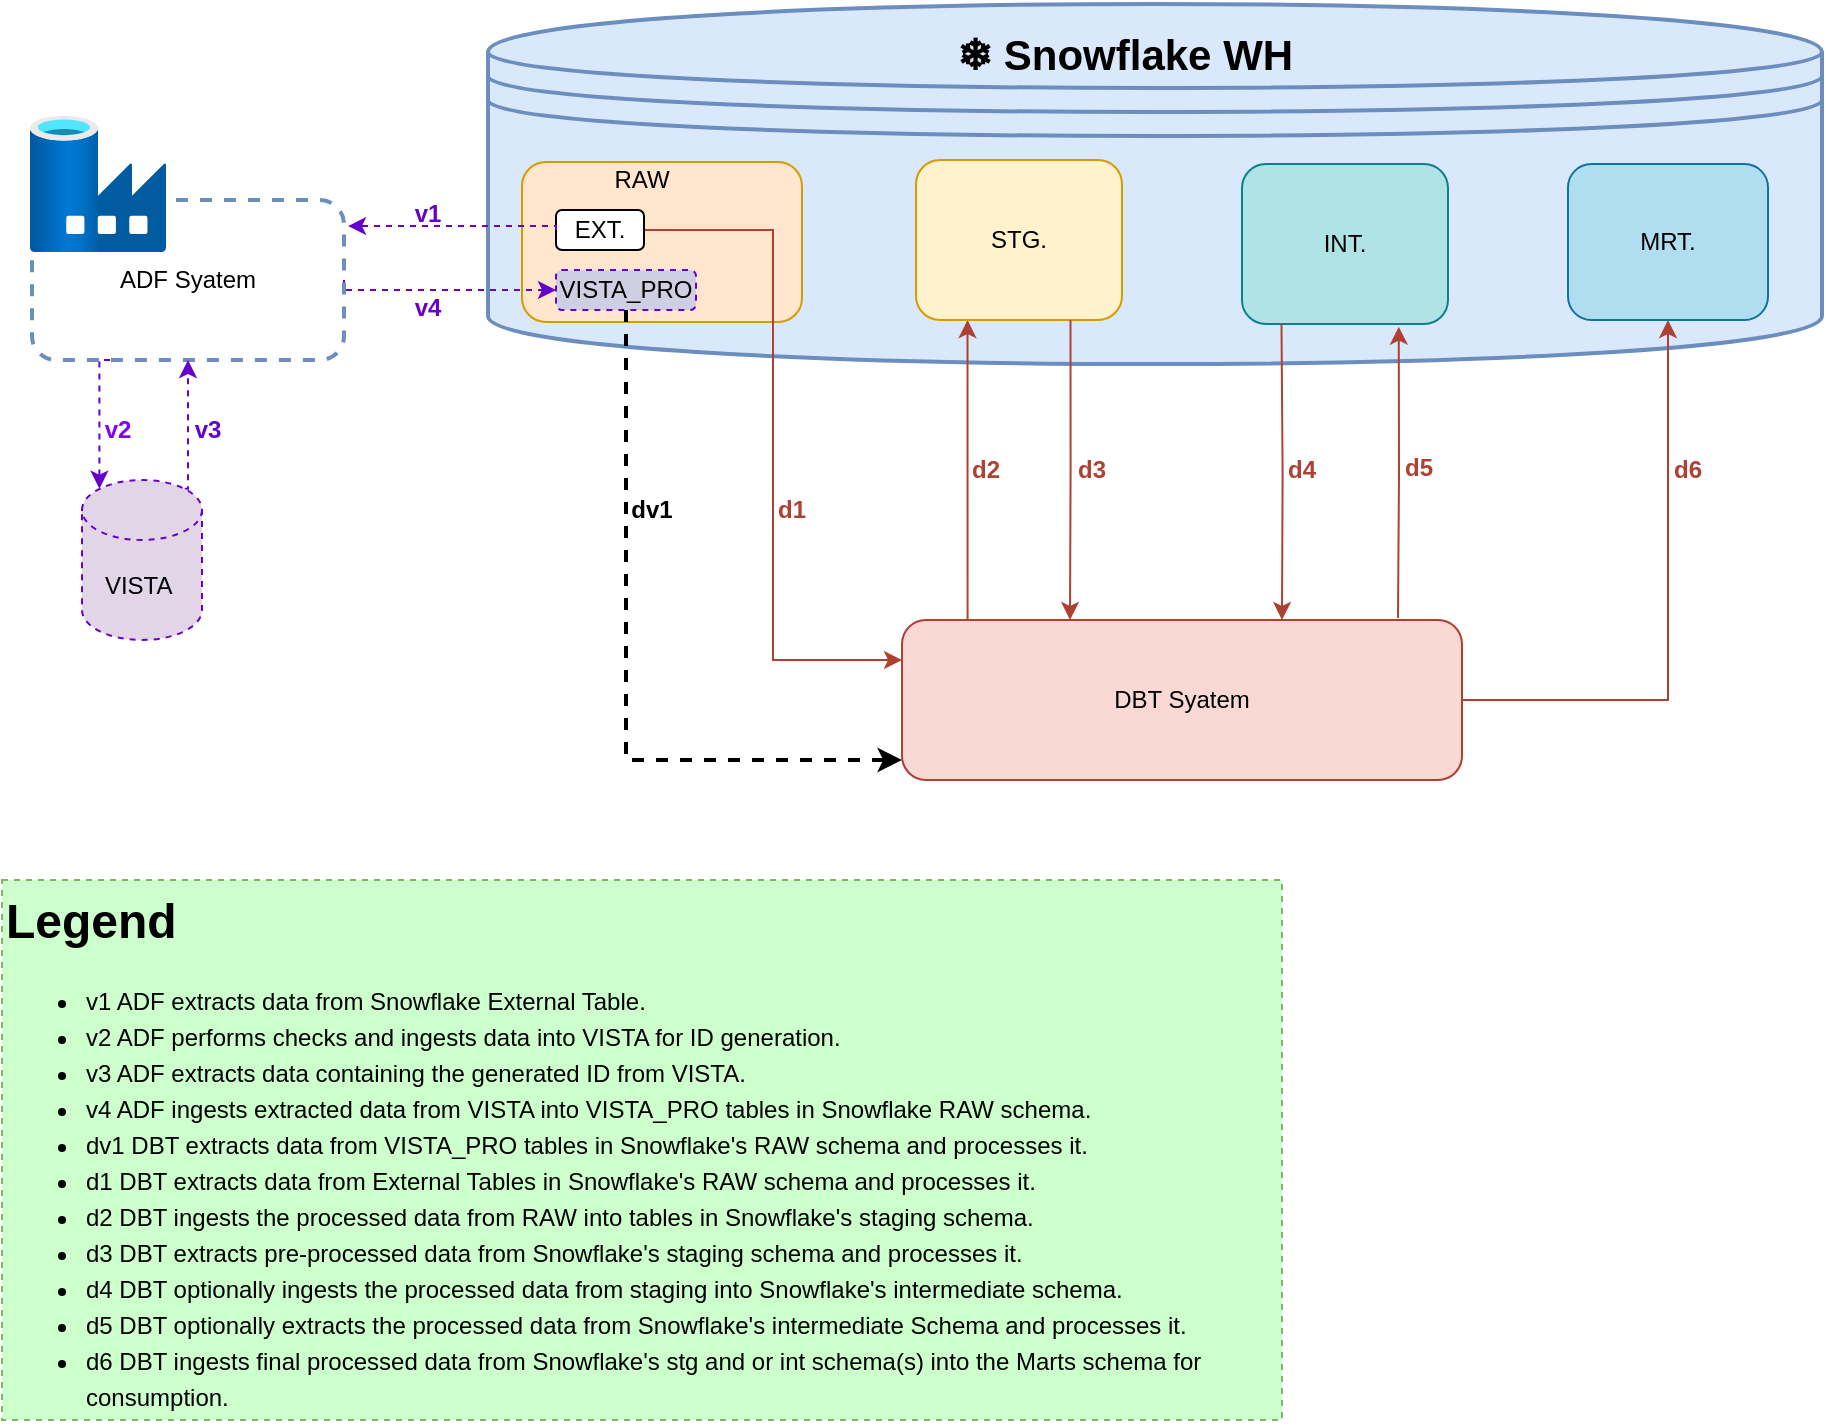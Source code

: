 <mxfile version="26.0.16">
  <diagram name="Page-1" id="TA6gXqDFzfyHmSNEqNzv">
    <mxGraphModel dx="1601" dy="453" grid="1" gridSize="10" guides="1" tooltips="1" connect="1" arrows="1" fold="1" page="1" pageScale="1" pageWidth="827" pageHeight="1169" math="0" shadow="0">
      <root>
        <mxCell id="0" />
        <mxCell id="1" parent="0" />
        <mxCell id="3lTf8zWU9LtMQArzml-N-13" value="" style="shape=datastore;whiteSpace=wrap;html=1;fillColor=#dae8fc;strokeColor=#6c8ebf;strokeWidth=2;" vertex="1" parent="1">
          <mxGeometry x="163" y="2" width="667" height="180" as="geometry" />
        </mxCell>
        <mxCell id="3lTf8zWU9LtMQArzml-N-26" style="edgeStyle=orthogonalEdgeStyle;rounded=0;orthogonalLoop=1;jettySize=auto;html=1;exitX=0.25;exitY=0;exitDx=0;exitDy=0;entryX=0.25;entryY=1;entryDx=0;entryDy=0;fillColor=#fad9d5;strokeColor=#ae4132;" edge="1" parent="1" source="3lTf8zWU9LtMQArzml-N-1" target="3lTf8zWU9LtMQArzml-N-4">
          <mxGeometry relative="1" as="geometry">
            <Array as="points">
              <mxPoint x="403" y="310" />
            </Array>
          </mxGeometry>
        </mxCell>
        <mxCell id="3lTf8zWU9LtMQArzml-N-29" style="edgeStyle=orthogonalEdgeStyle;rounded=0;orthogonalLoop=1;jettySize=auto;html=1;exitX=1;exitY=0.5;exitDx=0;exitDy=0;entryX=0.5;entryY=1;entryDx=0;entryDy=0;fillColor=#fad9d5;strokeColor=#AE4132;" edge="1" parent="1" source="3lTf8zWU9LtMQArzml-N-1" target="3lTf8zWU9LtMQArzml-N-5">
          <mxGeometry relative="1" as="geometry">
            <mxPoint x="669" y="350" as="sourcePoint" />
          </mxGeometry>
        </mxCell>
        <mxCell id="3lTf8zWU9LtMQArzml-N-1" value="DBT Syatem" style="rounded=1;whiteSpace=wrap;html=1;fillColor=#fad9d5;strokeColor=#ae4132;" vertex="1" parent="1">
          <mxGeometry x="370" y="310" width="280" height="80" as="geometry" />
        </mxCell>
        <mxCell id="3lTf8zWU9LtMQArzml-N-3" value="" style="rounded=1;whiteSpace=wrap;html=1;fillColor=#ffe6cc;strokeColor=#d79b00;" vertex="1" parent="1">
          <mxGeometry x="180" y="81" width="140" height="80" as="geometry" />
        </mxCell>
        <mxCell id="3lTf8zWU9LtMQArzml-N-4" value="STG." style="rounded=1;whiteSpace=wrap;html=1;fillColor=#FFF2CC;strokeColor=#d79b00;" vertex="1" parent="1">
          <mxGeometry x="377" y="80" width="103" height="80" as="geometry" />
        </mxCell>
        <mxCell id="3lTf8zWU9LtMQArzml-N-5" value="MRT." style="rounded=1;whiteSpace=wrap;html=1;fillColor=#b1ddf0;strokeColor=#10739e;" vertex="1" parent="1">
          <mxGeometry x="703" y="82" width="100" height="78" as="geometry" />
        </mxCell>
        <mxCell id="3lTf8zWU9LtMQArzml-N-24" style="edgeStyle=orthogonalEdgeStyle;rounded=0;orthogonalLoop=1;jettySize=auto;html=1;exitX=1;exitY=0.5;exitDx=0;exitDy=0;entryX=0;entryY=0.25;entryDx=0;entryDy=0;fillColor=#fad9d5;strokeColor=#ae4132;strokeWidth=1;" edge="1" parent="1" source="3lTf8zWU9LtMQArzml-N-7" target="3lTf8zWU9LtMQArzml-N-1">
          <mxGeometry relative="1" as="geometry" />
        </mxCell>
        <mxCell id="3lTf8zWU9LtMQArzml-N-7" value="EXT." style="rounded=1;whiteSpace=wrap;html=1;" vertex="1" parent="1">
          <mxGeometry x="197" y="105" width="44" height="20" as="geometry" />
        </mxCell>
        <mxCell id="3lTf8zWU9LtMQArzml-N-8" value="VISTA_PRO" style="rounded=1;whiteSpace=wrap;html=1;fillColor=#d0cee2;strokeColor=#6600CC;dashed=1;" vertex="1" parent="1">
          <mxGeometry x="197" y="135" width="70" height="20" as="geometry" />
        </mxCell>
        <mxCell id="3lTf8zWU9LtMQArzml-N-9" value="RAW" style="text;html=1;align=center;verticalAlign=middle;whiteSpace=wrap;rounded=0;" vertex="1" parent="1">
          <mxGeometry x="210" y="75" width="60" height="30" as="geometry" />
        </mxCell>
        <mxCell id="3lTf8zWU9LtMQArzml-N-21" style="edgeStyle=orthogonalEdgeStyle;rounded=0;orthogonalLoop=1;jettySize=auto;html=1;exitX=1;exitY=0.5;exitDx=0;exitDy=0;entryX=0;entryY=0.5;entryDx=0;entryDy=0;strokeColor=#6600CC;dashed=1;" edge="1" parent="1" source="3lTf8zWU9LtMQArzml-N-10" target="3lTf8zWU9LtMQArzml-N-8">
          <mxGeometry relative="1" as="geometry">
            <Array as="points">
              <mxPoint x="91" y="145" />
            </Array>
          </mxGeometry>
        </mxCell>
        <mxCell id="3lTf8zWU9LtMQArzml-N-10" value="ADF Syatem" style="rounded=1;whiteSpace=wrap;html=1;fillColor=none;strokeColor=#6c8ebf;strokeWidth=2;dashed=1;" vertex="1" parent="1">
          <mxGeometry x="-65" y="100" width="156" height="80" as="geometry" />
        </mxCell>
        <mxCell id="3lTf8zWU9LtMQArzml-N-20" style="edgeStyle=orthogonalEdgeStyle;rounded=0;orthogonalLoop=1;jettySize=auto;html=1;exitX=0.855;exitY=0;exitDx=0;exitDy=4.35;exitPerimeter=0;entryX=0.5;entryY=1;entryDx=0;entryDy=0;strokeColor=#6600CC;dashed=1;" edge="1" parent="1" source="3lTf8zWU9LtMQArzml-N-11" target="3lTf8zWU9LtMQArzml-N-10">
          <mxGeometry relative="1" as="geometry">
            <Array as="points">
              <mxPoint x="13" y="244" />
            </Array>
          </mxGeometry>
        </mxCell>
        <mxCell id="3lTf8zWU9LtMQArzml-N-11" value="VISTA&amp;nbsp;" style="shape=cylinder3;whiteSpace=wrap;html=1;boundedLbl=1;backgroundOutline=1;size=15;fillColor=#e1d5e7;strokeColor=#6600CC;dashed=1;" vertex="1" parent="1">
          <mxGeometry x="-40" y="240" width="60" height="80" as="geometry" />
        </mxCell>
        <mxCell id="3lTf8zWU9LtMQArzml-N-15" value="" style="image;aspect=fixed;html=1;points=[];align=center;fontSize=12;image=img/lib/azure2/databases/Data_Factory.svg;" vertex="1" parent="1">
          <mxGeometry x="-66" y="58" width="68" height="68" as="geometry" />
        </mxCell>
        <mxCell id="3lTf8zWU9LtMQArzml-N-18" style="edgeStyle=orthogonalEdgeStyle;rounded=0;orthogonalLoop=1;jettySize=auto;html=1;exitX=0;exitY=0.5;exitDx=0;exitDy=0;entryX=1.013;entryY=0.163;entryDx=0;entryDy=0;entryPerimeter=0;strokeColor=#6600CC;dashed=1;" edge="1" parent="1" source="3lTf8zWU9LtMQArzml-N-7" target="3lTf8zWU9LtMQArzml-N-10">
          <mxGeometry relative="1" as="geometry">
            <Array as="points">
              <mxPoint x="197" y="113" />
            </Array>
          </mxGeometry>
        </mxCell>
        <mxCell id="3lTf8zWU9LtMQArzml-N-19" style="edgeStyle=orthogonalEdgeStyle;rounded=0;orthogonalLoop=1;jettySize=auto;html=1;exitX=0.25;exitY=1;exitDx=0;exitDy=0;entryX=0.145;entryY=0;entryDx=0;entryDy=4.35;entryPerimeter=0;fillColor=#d0cee2;strokeColor=#6600CC;strokeWidth=1;dashed=1;" edge="1" parent="1" source="3lTf8zWU9LtMQArzml-N-10" target="3lTf8zWU9LtMQArzml-N-11">
          <mxGeometry relative="1" as="geometry">
            <Array as="points">
              <mxPoint x="-31" y="180" />
            </Array>
          </mxGeometry>
        </mxCell>
        <mxCell id="3lTf8zWU9LtMQArzml-N-25" style="edgeStyle=orthogonalEdgeStyle;rounded=0;orthogonalLoop=1;jettySize=auto;html=1;exitX=0.5;exitY=1;exitDx=0;exitDy=0;entryX=0;entryY=0.875;entryDx=0;entryDy=0;entryPerimeter=0;dashed=1;strokeWidth=2;" edge="1" parent="1" source="3lTf8zWU9LtMQArzml-N-8" target="3lTf8zWU9LtMQArzml-N-1">
          <mxGeometry relative="1" as="geometry" />
        </mxCell>
        <mxCell id="3lTf8zWU9LtMQArzml-N-28" style="edgeStyle=orthogonalEdgeStyle;rounded=0;orthogonalLoop=1;jettySize=auto;html=1;exitX=0.75;exitY=1;exitDx=0;exitDy=0;fillColor=#fad9d5;strokeColor=#ae4132;" edge="1" parent="1" source="3lTf8zWU9LtMQArzml-N-4">
          <mxGeometry relative="1" as="geometry">
            <mxPoint x="454" y="310" as="targetPoint" />
          </mxGeometry>
        </mxCell>
        <mxCell id="3lTf8zWU9LtMQArzml-N-32" value="&lt;b&gt;&lt;font style=&quot;color: rgb(102, 0, 204);&quot;&gt;v1&lt;/font&gt;&lt;/b&gt;" style="text;html=1;align=center;verticalAlign=middle;whiteSpace=wrap;rounded=0;" vertex="1" parent="1">
          <mxGeometry x="103" y="92" width="60" height="30" as="geometry" />
        </mxCell>
        <mxCell id="3lTf8zWU9LtMQArzml-N-33" value="&lt;b&gt;&lt;font style=&quot;color: rgb(127, 0, 255);&quot;&gt;v2&lt;/font&gt;&lt;/b&gt;" style="text;html=1;align=center;verticalAlign=middle;whiteSpace=wrap;rounded=0;" vertex="1" parent="1">
          <mxGeometry x="-52" y="200" width="60" height="30" as="geometry" />
        </mxCell>
        <mxCell id="3lTf8zWU9LtMQArzml-N-34" value="&lt;b&gt;&lt;font style=&quot;color: rgb(102, 0, 204);&quot;&gt;v3&lt;/font&gt;&lt;/b&gt;" style="text;html=1;align=center;verticalAlign=middle;whiteSpace=wrap;rounded=0;" vertex="1" parent="1">
          <mxGeometry x="-7" y="200" width="60" height="30" as="geometry" />
        </mxCell>
        <mxCell id="3lTf8zWU9LtMQArzml-N-35" value="&lt;b&gt;&lt;font style=&quot;color: rgb(102, 0, 204);&quot;&gt;v4&lt;/font&gt;&lt;/b&gt;" style="text;html=1;align=center;verticalAlign=middle;whiteSpace=wrap;rounded=0;" vertex="1" parent="1">
          <mxGeometry x="103" y="139" width="60" height="30" as="geometry" />
        </mxCell>
        <mxCell id="3lTf8zWU9LtMQArzml-N-36" value="&lt;b&gt;dv1&lt;/b&gt;" style="text;html=1;align=center;verticalAlign=middle;whiteSpace=wrap;rounded=0;" vertex="1" parent="1">
          <mxGeometry x="215" y="240" width="60" height="30" as="geometry" />
        </mxCell>
        <mxCell id="3lTf8zWU9LtMQArzml-N-37" value="&lt;b&gt;&lt;font style=&quot;color: rgb(174, 65, 50);&quot;&gt;d1&lt;/font&gt;&lt;/b&gt;" style="text;html=1;align=center;verticalAlign=middle;whiteSpace=wrap;rounded=0;" vertex="1" parent="1">
          <mxGeometry x="285" y="240" width="60" height="30" as="geometry" />
        </mxCell>
        <mxCell id="3lTf8zWU9LtMQArzml-N-38" value="&lt;b&gt;&lt;font style=&quot;color: rgb(174, 65, 50);&quot;&gt;d2&lt;/font&gt;&lt;/b&gt;" style="text;html=1;align=center;verticalAlign=middle;whiteSpace=wrap;rounded=0;" vertex="1" parent="1">
          <mxGeometry x="382" y="220" width="60" height="30" as="geometry" />
        </mxCell>
        <mxCell id="3lTf8zWU9LtMQArzml-N-39" value="&lt;b&gt;&lt;font style=&quot;color: rgb(174, 65, 50);&quot;&gt;d3&lt;/font&gt;&lt;/b&gt;" style="text;html=1;align=center;verticalAlign=middle;whiteSpace=wrap;rounded=0;" vertex="1" parent="1">
          <mxGeometry x="435" y="220" width="60" height="30" as="geometry" />
        </mxCell>
        <mxCell id="3lTf8zWU9LtMQArzml-N-41" value="&lt;h1 style=&quot;margin-top: 0px;&quot;&gt;Legend&amp;nbsp;&lt;/h1&gt;&lt;p&gt;&lt;/p&gt;&lt;ul style=&quot;line-height: 150%;&quot;&gt;&lt;li&gt;v1 ADF extracts data from Snowflake External Table.&lt;/li&gt;&lt;li&gt;v2 ADF performs checks and ingests data into VISTA for ID generation.&lt;/li&gt;&lt;li&gt;v3 ADF extracts data containing the generated ID from VISTA.&lt;/li&gt;&lt;li&gt;v4 ADF ingests extracted data from VISTA into VISTA_PRO tables in Snowflake RAW schema.&lt;/li&gt;&lt;li&gt;dv1 DBT extracts data from VISTA_PRO tables in Snowflake&#39;s RAW schema and processes it.&lt;/li&gt;&lt;li&gt;d1 DBT extracts data from External Tables in Snowflake&#39;s RAW schema and processes it.&lt;/li&gt;&lt;li&gt;d2 DBT ingests the processed data from RAW into tables in Snowflake&#39;s staging schema.&lt;/li&gt;&lt;li&gt;d3 DBT extracts pre-processed data from&amp;nbsp;Snowflake&#39;s staging schema and processes it.&lt;/li&gt;&lt;li&gt;d4 DBT optionally ingests the processed data from staging into Snowflake&#39;s intermediate schema.&lt;/li&gt;&lt;li&gt;d5 DBT optionally extracts the processed data from Snowflake&#39;s intermediate Schema and processes it.&lt;/li&gt;&lt;li&gt;d6 DBT ingests final processed data from Snowflake&#39;s stg and or int schema(s) into the Marts schema for consumption.&amp;nbsp;&lt;/li&gt;&lt;/ul&gt;&lt;p&gt;&lt;/p&gt;" style="text;html=1;whiteSpace=wrap;overflow=hidden;rounded=0;fillColor=#CCFFCC;strokeColor=#82b366;dashed=1;" vertex="1" parent="1">
          <mxGeometry x="-80" y="440" width="640" height="270" as="geometry" />
        </mxCell>
        <mxCell id="3lTf8zWU9LtMQArzml-N-42" value="&lt;span style=&quot;text-align: left;&quot;&gt;&lt;b&gt;&lt;font style=&quot;font-size: 21px;&quot;&gt;❄ Snowflake WH&lt;/font&gt;&lt;/b&gt;&lt;/span&gt;" style="text;html=1;align=center;verticalAlign=middle;whiteSpace=wrap;rounded=0;" vertex="1" parent="1">
          <mxGeometry x="390" width="183" height="54" as="geometry" />
        </mxCell>
        <mxCell id="3lTf8zWU9LtMQArzml-N-43" value="INT." style="rounded=1;whiteSpace=wrap;html=1;fillColor=#b0e3e6;strokeColor=#0e8088;" vertex="1" parent="1">
          <mxGeometry x="540" y="82" width="103" height="80" as="geometry" />
        </mxCell>
        <mxCell id="3lTf8zWU9LtMQArzml-N-45" style="edgeStyle=orthogonalEdgeStyle;rounded=0;orthogonalLoop=1;jettySize=auto;html=1;exitX=0.75;exitY=0;exitDx=0;exitDy=0;entryX=0.392;entryY=1.029;entryDx=0;entryDy=0;entryPerimeter=0;strokeColor=#AE4132;" edge="1" parent="1">
          <mxGeometry relative="1" as="geometry">
            <mxPoint x="618" y="309" as="sourcePoint" />
            <mxPoint x="618.376" y="163.32" as="targetPoint" />
          </mxGeometry>
        </mxCell>
        <mxCell id="3lTf8zWU9LtMQArzml-N-46" style="edgeStyle=orthogonalEdgeStyle;rounded=0;orthogonalLoop=1;jettySize=auto;html=1;exitX=0.25;exitY=1;exitDx=0;exitDy=0;strokeColor=#AE4132;" edge="1" parent="1">
          <mxGeometry relative="1" as="geometry">
            <mxPoint x="559.75" y="162" as="sourcePoint" />
            <mxPoint x="560" y="310" as="targetPoint" />
          </mxGeometry>
        </mxCell>
        <mxCell id="3lTf8zWU9LtMQArzml-N-47" value="&lt;b&gt;&lt;font style=&quot;color: rgb(174, 65, 50);&quot;&gt;d4&lt;/font&gt;&lt;/b&gt;" style="text;html=1;align=center;verticalAlign=middle;whiteSpace=wrap;rounded=0;" vertex="1" parent="1">
          <mxGeometry x="539.5" y="220" width="60" height="30" as="geometry" />
        </mxCell>
        <mxCell id="3lTf8zWU9LtMQArzml-N-48" value="&lt;b&gt;&lt;font style=&quot;color: rgb(174, 65, 50);&quot;&gt;d5&lt;/font&gt;&lt;/b&gt;" style="text;html=1;align=center;verticalAlign=middle;whiteSpace=wrap;rounded=0;" vertex="1" parent="1">
          <mxGeometry x="599" y="219" width="59" height="30" as="geometry" />
        </mxCell>
        <mxCell id="3lTf8zWU9LtMQArzml-N-49" value="&lt;b&gt;&lt;font style=&quot;color: rgb(174, 65, 50);&quot;&gt;d6&lt;/font&gt;&lt;/b&gt;" style="text;html=1;align=center;verticalAlign=middle;whiteSpace=wrap;rounded=0;" vertex="1" parent="1">
          <mxGeometry x="733" y="220" width="60" height="30" as="geometry" />
        </mxCell>
      </root>
    </mxGraphModel>
  </diagram>
</mxfile>
